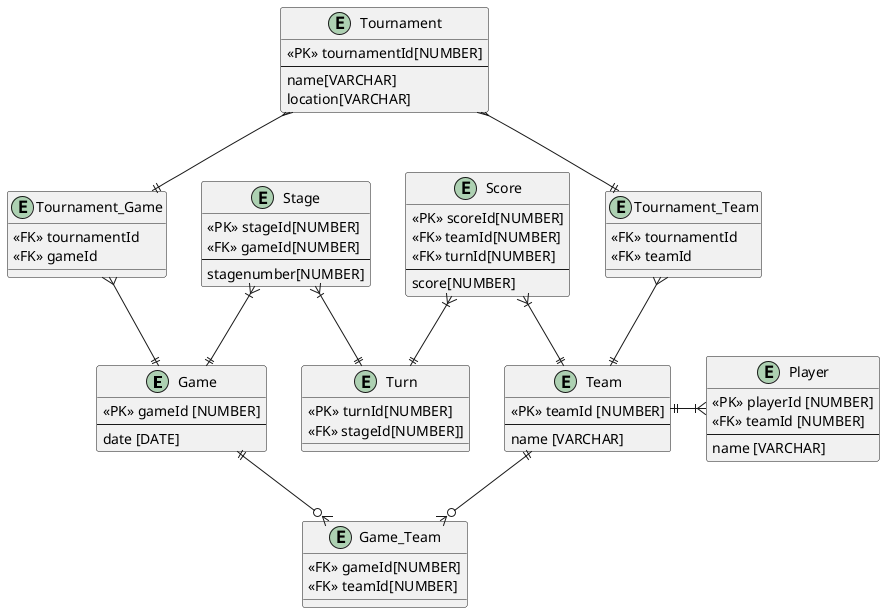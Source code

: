 @startuml
    entity Game{
        <<PK>> gameId [NUMBER]
        --
        date [DATE]
    }

    entity Game_Team{
        <<FK>> gameId[NUMBER]
        <<FK>> teamId[NUMBER]
    }

    entity Team{
        <<PK>> teamId [NUMBER]
        --
        name [VARCHAR]
    }

    entity Player{
        <<PK>> playerId [NUMBER]
        <<FK>> teamId [NUMBER]
        --
        name [VARCHAR]
    }

    entity Stage{
        <<PK>> stageId[NUMBER]
        <<FK>> gameId[NUMBER]
        --
        stagenumber[NUMBER]
    }

    entity Turn {
        <<PK>> turnId[NUMBER]
        <<FK>> stageId[NUMBER]]
    }

    entity Score{
        <<PK>> scoreId[NUMBER]
        <<FK>> teamId[NUMBER]
        <<FK>> turnId[NUMBER]
        --
        score[NUMBER]
    }

    entity Tournament {
        <<PK>> tournamentId[NUMBER]
        --
        name[VARCHAR]
        location[VARCHAR]
    }

    entity Tournament_Game {
        <<FK>> tournamentId
        <<FK>> gameId
    }

    entity Tournament_Team {
        <<FK>> tournamentId
        <<FK>> teamId
    }

    Team||--o{Game_Team
    Game||--o{Game_Team
    Stage}|-||Game
    Team||-|{Player
    Score}|--||Team
    Score}|--||Turn
    Stage}|--||Turn
    Tournament}--||Tournament_Team
    Tournament}--||Tournament_Game
    Tournament_Team}--||Team
    Tournament_Game}--||Game
@enduml
